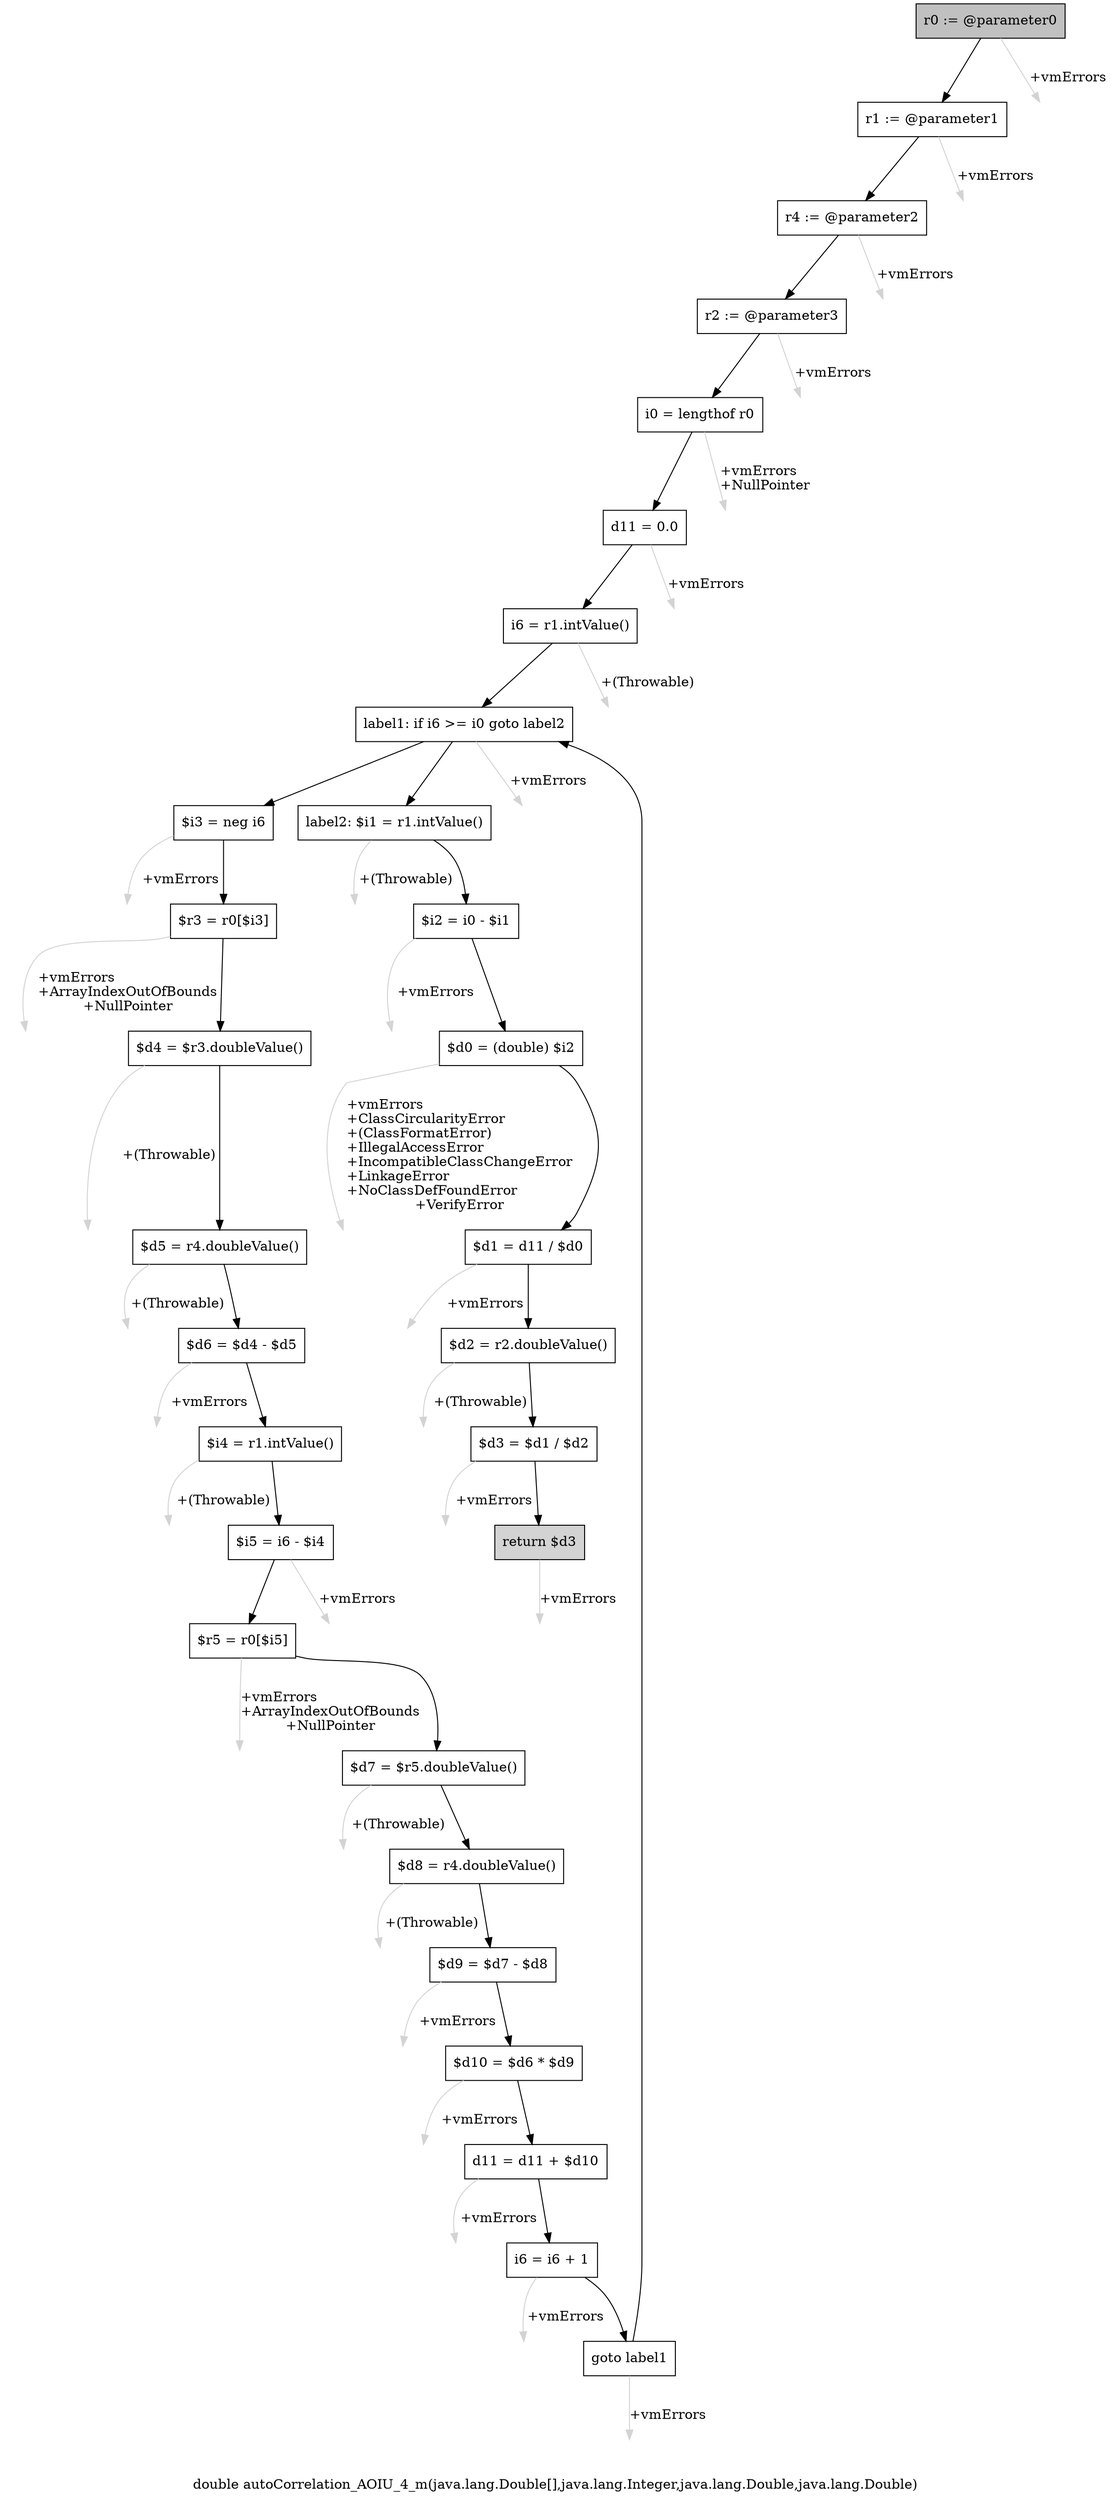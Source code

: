 digraph "double autoCorrelation_AOIU_4_m(java.lang.Double[],java.lang.Integer,java.lang.Double,java.lang.Double)" {
    label="double autoCorrelation_AOIU_4_m(java.lang.Double[],java.lang.Integer,java.lang.Double,java.lang.Double)";
    node [shape=box];
    "0" [style=filled,fillcolor=gray,label="r0 := @parameter0",];
    "1" [label="r1 := @parameter1",];
    "0"->"1" [color=black,];
    "30" [style=invis,label="Esc",];
    "0"->"30" [color=lightgray,label="\l+vmErrors",];
    "2" [label="r4 := @parameter2",];
    "1"->"2" [color=black,];
    "31" [style=invis,label="Esc",];
    "1"->"31" [color=lightgray,label="\l+vmErrors",];
    "3" [label="r2 := @parameter3",];
    "2"->"3" [color=black,];
    "32" [style=invis,label="Esc",];
    "2"->"32" [color=lightgray,label="\l+vmErrors",];
    "4" [label="i0 = lengthof r0",];
    "3"->"4" [color=black,];
    "33" [style=invis,label="Esc",];
    "3"->"33" [color=lightgray,label="\l+vmErrors",];
    "5" [label="d11 = 0.0",];
    "4"->"5" [color=black,];
    "34" [style=invis,label="Esc",];
    "4"->"34" [color=lightgray,label="\l+vmErrors\l+NullPointer",];
    "6" [label="i6 = r1.intValue()",];
    "5"->"6" [color=black,];
    "35" [style=invis,label="Esc",];
    "5"->"35" [color=lightgray,label="\l+vmErrors",];
    "7" [label="label1: if i6 >= i0 goto label2",];
    "6"->"7" [color=black,];
    "36" [style=invis,label="Esc",];
    "6"->"36" [color=lightgray,label="\l+(Throwable)",];
    "8" [label="$i3 = neg i6",];
    "7"->"8" [color=black,];
    "23" [label="label2: $i1 = r1.intValue()",];
    "7"->"23" [color=black,];
    "37" [style=invis,label="Esc",];
    "7"->"37" [color=lightgray,label="\l+vmErrors",];
    "9" [label="$r3 = r0[$i3]",];
    "8"->"9" [color=black,];
    "38" [style=invis,label="Esc",];
    "8"->"38" [color=lightgray,label="\l+vmErrors",];
    "10" [label="$d4 = $r3.doubleValue()",];
    "9"->"10" [color=black,];
    "39" [style=invis,label="Esc",];
    "9"->"39" [color=lightgray,label="\l+vmErrors\l+ArrayIndexOutOfBounds\l+NullPointer",];
    "11" [label="$d5 = r4.doubleValue()",];
    "10"->"11" [color=black,];
    "40" [style=invis,label="Esc",];
    "10"->"40" [color=lightgray,label="\l+(Throwable)",];
    "12" [label="$d6 = $d4 - $d5",];
    "11"->"12" [color=black,];
    "41" [style=invis,label="Esc",];
    "11"->"41" [color=lightgray,label="\l+(Throwable)",];
    "13" [label="$i4 = r1.intValue()",];
    "12"->"13" [color=black,];
    "42" [style=invis,label="Esc",];
    "12"->"42" [color=lightgray,label="\l+vmErrors",];
    "14" [label="$i5 = i6 - $i4",];
    "13"->"14" [color=black,];
    "43" [style=invis,label="Esc",];
    "13"->"43" [color=lightgray,label="\l+(Throwable)",];
    "15" [label="$r5 = r0[$i5]",];
    "14"->"15" [color=black,];
    "44" [style=invis,label="Esc",];
    "14"->"44" [color=lightgray,label="\l+vmErrors",];
    "16" [label="$d7 = $r5.doubleValue()",];
    "15"->"16" [color=black,];
    "45" [style=invis,label="Esc",];
    "15"->"45" [color=lightgray,label="\l+vmErrors\l+ArrayIndexOutOfBounds\l+NullPointer",];
    "17" [label="$d8 = r4.doubleValue()",];
    "16"->"17" [color=black,];
    "46" [style=invis,label="Esc",];
    "16"->"46" [color=lightgray,label="\l+(Throwable)",];
    "18" [label="$d9 = $d7 - $d8",];
    "17"->"18" [color=black,];
    "47" [style=invis,label="Esc",];
    "17"->"47" [color=lightgray,label="\l+(Throwable)",];
    "19" [label="$d10 = $d6 * $d9",];
    "18"->"19" [color=black,];
    "48" [style=invis,label="Esc",];
    "18"->"48" [color=lightgray,label="\l+vmErrors",];
    "20" [label="d11 = d11 + $d10",];
    "19"->"20" [color=black,];
    "49" [style=invis,label="Esc",];
    "19"->"49" [color=lightgray,label="\l+vmErrors",];
    "21" [label="i6 = i6 + 1",];
    "20"->"21" [color=black,];
    "50" [style=invis,label="Esc",];
    "20"->"50" [color=lightgray,label="\l+vmErrors",];
    "22" [label="goto label1",];
    "21"->"22" [color=black,];
    "51" [style=invis,label="Esc",];
    "21"->"51" [color=lightgray,label="\l+vmErrors",];
    "22"->"7" [color=black,];
    "52" [style=invis,label="Esc",];
    "22"->"52" [color=lightgray,label="\l+vmErrors",];
    "24" [label="$i2 = i0 - $i1",];
    "23"->"24" [color=black,];
    "53" [style=invis,label="Esc",];
    "23"->"53" [color=lightgray,label="\l+(Throwable)",];
    "25" [label="$d0 = (double) $i2",];
    "24"->"25" [color=black,];
    "54" [style=invis,label="Esc",];
    "24"->"54" [color=lightgray,label="\l+vmErrors",];
    "26" [label="$d1 = d11 / $d0",];
    "25"->"26" [color=black,];
    "55" [style=invis,label="Esc",];
    "25"->"55" [color=lightgray,label="\l+vmErrors\l+ClassCircularityError\l+(ClassFormatError)\l+IllegalAccessError\l+IncompatibleClassChangeError\l+LinkageError\l+NoClassDefFoundError\l+VerifyError",];
    "27" [label="$d2 = r2.doubleValue()",];
    "26"->"27" [color=black,];
    "56" [style=invis,label="Esc",];
    "26"->"56" [color=lightgray,label="\l+vmErrors",];
    "28" [label="$d3 = $d1 / $d2",];
    "27"->"28" [color=black,];
    "57" [style=invis,label="Esc",];
    "27"->"57" [color=lightgray,label="\l+(Throwable)",];
    "29" [style=filled,fillcolor=lightgray,label="return $d3",];
    "28"->"29" [color=black,];
    "58" [style=invis,label="Esc",];
    "28"->"58" [color=lightgray,label="\l+vmErrors",];
    "59" [style=invis,label="Esc",];
    "29"->"59" [color=lightgray,label="\l+vmErrors",];
}
